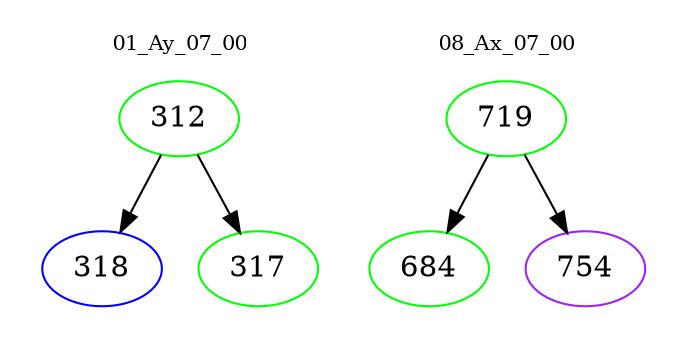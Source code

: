 digraph{
subgraph cluster_0 {
color = white
label = "01_Ay_07_00";
fontsize=10;
T0_312 [label="312", color="green"]
T0_312 -> T0_318 [color="black"]
T0_318 [label="318", color="blue"]
T0_312 -> T0_317 [color="black"]
T0_317 [label="317", color="green"]
}
subgraph cluster_1 {
color = white
label = "08_Ax_07_00";
fontsize=10;
T1_719 [label="719", color="green"]
T1_719 -> T1_684 [color="black"]
T1_684 [label="684", color="green"]
T1_719 -> T1_754 [color="black"]
T1_754 [label="754", color="purple"]
}
}
